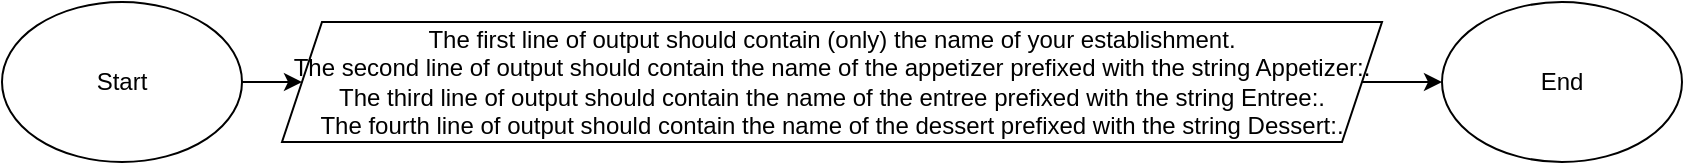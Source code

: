 <mxfile version="20.8.5" type="device"><diagram id="s5Tj51Cgt6CncqxFpam3" name="Page-1"><mxGraphModel dx="1050" dy="530" grid="1" gridSize="10" guides="1" tooltips="1" connect="1" arrows="1" fold="1" page="1" pageScale="1" pageWidth="850" pageHeight="1100" math="0" shadow="0"><root><mxCell id="0"/><mxCell id="1" parent="0"/><mxCell id="B65732I0SOj8FqtVp1tT-7" style="edgeStyle=orthogonalEdgeStyle;rounded=0;orthogonalLoop=1;jettySize=auto;html=1;exitX=1;exitY=0.5;exitDx=0;exitDy=0;entryX=0;entryY=0.5;entryDx=0;entryDy=0;" edge="1" parent="1" source="B65732I0SOj8FqtVp1tT-1" target="B65732I0SOj8FqtVp1tT-2"><mxGeometry relative="1" as="geometry"/></mxCell><mxCell id="B65732I0SOj8FqtVp1tT-1" value="Start" style="ellipse;whiteSpace=wrap;html=1;" vertex="1" parent="1"><mxGeometry width="120" height="80" as="geometry"/></mxCell><mxCell id="B65732I0SOj8FqtVp1tT-6" style="edgeStyle=orthogonalEdgeStyle;rounded=0;orthogonalLoop=1;jettySize=auto;html=1;exitX=1;exitY=0.5;exitDx=0;exitDy=0;entryX=0;entryY=0.5;entryDx=0;entryDy=0;" edge="1" parent="1" source="B65732I0SOj8FqtVp1tT-2" target="B65732I0SOj8FqtVp1tT-4"><mxGeometry relative="1" as="geometry"/></mxCell><mxCell id="B65732I0SOj8FqtVp1tT-2" value="&lt;div&gt;The first line of output should contain (only) the name of your establishment.&lt;/div&gt;&lt;div&gt;The second line of output should contain the name of the appetizer prefixed with the string Appetizer:.&lt;/div&gt;&lt;div&gt;The third line of output should contain the name of the entree prefixed with the string Entree:.&lt;/div&gt;&lt;div&gt;The fourth line of output should contain the name of the dessert prefixed with the string Dessert:.&lt;/div&gt;" style="shape=parallelogram;perimeter=parallelogramPerimeter;whiteSpace=wrap;html=1;fixedSize=1;" vertex="1" parent="1"><mxGeometry x="140" y="10" width="550" height="60" as="geometry"/></mxCell><mxCell id="B65732I0SOj8FqtVp1tT-4" value="End" style="ellipse;whiteSpace=wrap;html=1;" vertex="1" parent="1"><mxGeometry x="720" width="120" height="80" as="geometry"/></mxCell></root></mxGraphModel></diagram></mxfile>